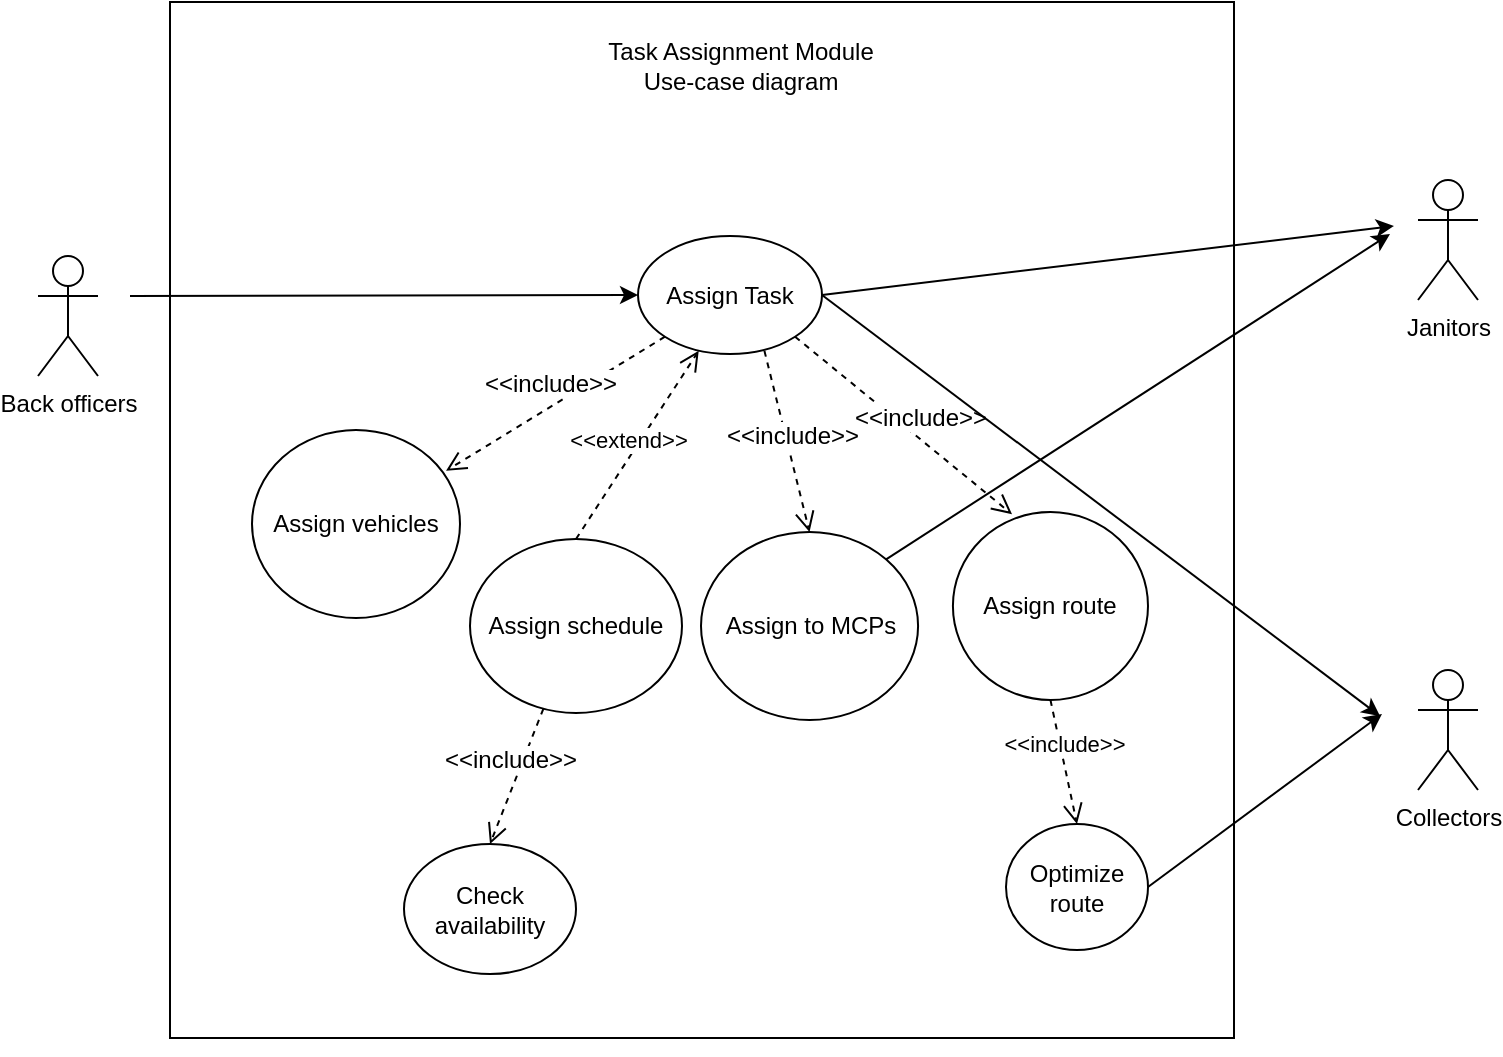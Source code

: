 <mxfile version="20.3.0" type="device"><diagram id="JtwCmgxtJhVsX98J5mr5" name="Page-1"><mxGraphModel dx="1038" dy="-630" grid="0" gridSize="10" guides="1" tooltips="1" connect="1" arrows="1" fold="1" page="1" pageScale="1" pageWidth="827" pageHeight="1169" math="0" shadow="0"><root><mxCell id="0"/><mxCell id="1" parent="0"/><mxCell id="RP7gS4g4PkUlRKLMCZ0e-23" value="" style="rounded=0;whiteSpace=wrap;html=1;fontSize=12;" parent="1" vertex="1"><mxGeometry x="148" y="1368" width="532" height="518" as="geometry"/></mxCell><mxCell id="kSvF3s882P8fB2wNm0j5-1" value="Back officers" style="shape=umlActor;verticalLabelPosition=bottom;verticalAlign=top;html=1;outlineConnect=0;" parent="1" vertex="1"><mxGeometry x="82" y="1495" width="30" height="60" as="geometry"/></mxCell><mxCell id="kSvF3s882P8fB2wNm0j5-3" value="Janitors" style="shape=umlActor;verticalLabelPosition=bottom;verticalAlign=top;html=1;outlineConnect=0;" parent="1" vertex="1"><mxGeometry x="772" y="1457" width="30" height="60" as="geometry"/></mxCell><mxCell id="kSvF3s882P8fB2wNm0j5-4" value="Collectors" style="shape=umlActor;verticalLabelPosition=bottom;verticalAlign=top;html=1;outlineConnect=0;" parent="1" vertex="1"><mxGeometry x="772" y="1702" width="30" height="60" as="geometry"/></mxCell><mxCell id="kSvF3s882P8fB2wNm0j5-5" value="Task Assignment Module&lt;br&gt;Use-case diagram" style="text;html=1;align=center;verticalAlign=middle;resizable=0;points=[];autosize=1;strokeColor=none;fillColor=none;" parent="1" vertex="1"><mxGeometry x="357.5" y="1379" width="151" height="41" as="geometry"/></mxCell><mxCell id="RP7gS4g4PkUlRKLMCZ0e-1" value="Assign Task" style="ellipse;whiteSpace=wrap;html=1;" parent="1" vertex="1"><mxGeometry x="382" y="1485" width="92" height="59" as="geometry"/></mxCell><mxCell id="RP7gS4g4PkUlRKLMCZ0e-12" value="Assign route" style="ellipse;whiteSpace=wrap;html=1;fontSize=12;" parent="1" vertex="1"><mxGeometry x="539.46" y="1623" width="97.54" height="94" as="geometry"/></mxCell><mxCell id="RP7gS4g4PkUlRKLMCZ0e-16" value="Assign vehicles" style="ellipse;whiteSpace=wrap;html=1;fontSize=12;" parent="1" vertex="1"><mxGeometry x="189" y="1582" width="104" height="94" as="geometry"/></mxCell><mxCell id="RP7gS4g4PkUlRKLMCZ0e-18" value="&amp;lt;&amp;lt;include&amp;gt;&amp;gt;" style="html=1;verticalAlign=bottom;endArrow=open;dashed=1;endSize=8;rounded=0;fontSize=12;exitX=1;exitY=1;exitDx=0;exitDy=0;entryX=0.303;entryY=0.012;entryDx=0;entryDy=0;entryPerimeter=0;" parent="1" source="RP7gS4g4PkUlRKLMCZ0e-1" target="RP7gS4g4PkUlRKLMCZ0e-12" edge="1"><mxGeometry x="0.138" y="1" relative="1" as="geometry"><mxPoint x="656.5" y="1794" as="sourcePoint"/><mxPoint x="591" y="1638" as="targetPoint"/><mxPoint as="offset"/></mxGeometry></mxCell><mxCell id="RP7gS4g4PkUlRKLMCZ0e-20" value="&amp;lt;&amp;lt;include&amp;gt;&amp;gt;" style="html=1;verticalAlign=bottom;endArrow=open;dashed=1;endSize=8;rounded=0;fontSize=12;entryX=0.933;entryY=0.217;entryDx=0;entryDy=0;exitX=0;exitY=1;exitDx=0;exitDy=0;entryPerimeter=0;" parent="1" source="RP7gS4g4PkUlRKLMCZ0e-1" target="RP7gS4g4PkUlRKLMCZ0e-16" edge="1"><mxGeometry x="0.014" y="-3" relative="1" as="geometry"><mxPoint x="265" y="1781" as="sourcePoint"/><mxPoint x="185" y="1781" as="targetPoint"/><mxPoint y="1" as="offset"/></mxGeometry></mxCell><mxCell id="ininByOW6u66hix74m1W-1" value="Assign schedule" style="ellipse;whiteSpace=wrap;html=1;" parent="1" vertex="1"><mxGeometry x="298" y="1636.5" width="106" height="87" as="geometry"/></mxCell><mxCell id="ininByOW6u66hix74m1W-2" value="&amp;lt;&amp;lt;extend&amp;gt;&amp;gt;" style="html=1;verticalAlign=bottom;endArrow=open;dashed=1;endSize=8;rounded=0;exitX=0.5;exitY=0;exitDx=0;exitDy=0;entryX=0.33;entryY=0.973;entryDx=0;entryDy=0;entryPerimeter=0;" parent="1" source="ininByOW6u66hix74m1W-1" target="RP7gS4g4PkUlRKLMCZ0e-1" edge="1"><mxGeometry x="-0.15" relative="1" as="geometry"><mxPoint x="247" y="1499" as="sourcePoint"/><mxPoint x="327" y="1499" as="targetPoint"/><mxPoint y="-1" as="offset"/></mxGeometry></mxCell><mxCell id="ininByOW6u66hix74m1W-3" value="" style="endArrow=classic;html=1;rounded=0;entryX=0;entryY=0.5;entryDx=0;entryDy=0;" parent="1" target="RP7gS4g4PkUlRKLMCZ0e-1" edge="1"><mxGeometry width="50" height="50" relative="1" as="geometry"><mxPoint x="128" y="1515" as="sourcePoint"/><mxPoint x="134" y="1623" as="targetPoint"/></mxGeometry></mxCell><mxCell id="ininByOW6u66hix74m1W-4" value="" style="endArrow=classic;html=1;rounded=0;exitX=1;exitY=0.5;exitDx=0;exitDy=0;" parent="1" source="RP7gS4g4PkUlRKLMCZ0e-1" edge="1"><mxGeometry width="50" height="50" relative="1" as="geometry"><mxPoint x="556" y="1573" as="sourcePoint"/><mxPoint x="760" y="1480" as="targetPoint"/></mxGeometry></mxCell><mxCell id="ininByOW6u66hix74m1W-5" value="" style="endArrow=classic;html=1;rounded=0;exitX=1;exitY=0.5;exitDx=0;exitDy=0;" parent="1" source="RP7gS4g4PkUlRKLMCZ0e-1" edge="1"><mxGeometry width="50" height="50" relative="1" as="geometry"><mxPoint x="540" y="1571" as="sourcePoint"/><mxPoint x="753" y="1725" as="targetPoint"/></mxGeometry></mxCell><mxCell id="ininByOW6u66hix74m1W-6" value="Optimize route" style="ellipse;whiteSpace=wrap;html=1;fontSize=12;" parent="1" vertex="1"><mxGeometry x="566.0" y="1779" width="71" height="63" as="geometry"/></mxCell><mxCell id="ininByOW6u66hix74m1W-7" value="&amp;lt;&amp;lt;include&amp;gt;&amp;gt;" style="html=1;verticalAlign=bottom;endArrow=open;dashed=1;endSize=8;rounded=0;entryX=0.5;entryY=0;entryDx=0;entryDy=0;exitX=0.5;exitY=1;exitDx=0;exitDy=0;" parent="1" source="RP7gS4g4PkUlRKLMCZ0e-12" target="ininByOW6u66hix74m1W-6" edge="1"><mxGeometry relative="1" as="geometry"><mxPoint x="420" y="1893" as="sourcePoint"/><mxPoint x="340" y="1893" as="targetPoint"/></mxGeometry></mxCell><mxCell id="ininByOW6u66hix74m1W-11" value="" style="endArrow=classic;html=1;rounded=0;exitX=1;exitY=0.5;exitDx=0;exitDy=0;" parent="1" source="ininByOW6u66hix74m1W-6" edge="1"><mxGeometry width="50" height="50" relative="1" as="geometry"><mxPoint x="512" y="1626" as="sourcePoint"/><mxPoint x="754" y="1724" as="targetPoint"/></mxGeometry></mxCell><mxCell id="KUz9t-dkhjF8bVz_--rA-1" style="edgeStyle=orthogonalEdgeStyle;rounded=0;orthogonalLoop=1;jettySize=auto;html=1;exitX=0.5;exitY=1;exitDx=0;exitDy=0;" edge="1" parent="1" source="RP7gS4g4PkUlRKLMCZ0e-23" target="RP7gS4g4PkUlRKLMCZ0e-23"><mxGeometry relative="1" as="geometry"/></mxCell><mxCell id="KUz9t-dkhjF8bVz_--rA-3" value="Check availability" style="ellipse;whiteSpace=wrap;html=1;" vertex="1" parent="1"><mxGeometry x="265" y="1789" width="86" height="65" as="geometry"/></mxCell><mxCell id="KUz9t-dkhjF8bVz_--rA-20" value="&amp;lt;&amp;lt;include&amp;gt;&amp;gt;" style="html=1;verticalAlign=bottom;endArrow=open;dashed=1;endSize=8;rounded=0;fontSize=12;entryX=0.5;entryY=0;entryDx=0;entryDy=0;" edge="1" parent="1" source="ininByOW6u66hix74m1W-1" target="KUz9t-dkhjF8bVz_--rA-3"><mxGeometry x="0.014" y="-3" relative="1" as="geometry"><mxPoint x="402.196" y="1730.001" as="sourcePoint"/><mxPoint x="306" y="1780" as="targetPoint"/><mxPoint y="1" as="offset"/></mxGeometry></mxCell><mxCell id="KUz9t-dkhjF8bVz_--rA-23" style="edgeStyle=none;rounded=0;orthogonalLoop=1;jettySize=auto;html=1;exitX=1;exitY=0;exitDx=0;exitDy=0;" edge="1" parent="1" source="KUz9t-dkhjF8bVz_--rA-21"><mxGeometry relative="1" as="geometry"><mxPoint x="758" y="1484" as="targetPoint"/></mxGeometry></mxCell><mxCell id="KUz9t-dkhjF8bVz_--rA-21" value="Assign to MCPs" style="ellipse;whiteSpace=wrap;html=1;fontSize=12;" vertex="1" parent="1"><mxGeometry x="413.5" y="1633" width="108.54" height="94" as="geometry"/></mxCell><mxCell id="KUz9t-dkhjF8bVz_--rA-22" value="&amp;lt;&amp;lt;include&amp;gt;&amp;gt;" style="html=1;verticalAlign=bottom;endArrow=open;dashed=1;endSize=8;rounded=0;fontSize=12;exitX=0.687;exitY=0.973;exitDx=0;exitDy=0;entryX=0.5;entryY=0;entryDx=0;entryDy=0;exitPerimeter=0;" edge="1" parent="1" target="KUz9t-dkhjF8bVz_--rA-21" source="RP7gS4g4PkUlRKLMCZ0e-1"><mxGeometry x="0.138" y="1" relative="1" as="geometry"><mxPoint x="417.004" y="1598.001" as="sourcePoint"/><mxPoint x="547.2" y="1700.82" as="targetPoint"/><mxPoint as="offset"/></mxGeometry></mxCell></root></mxGraphModel></diagram></mxfile>